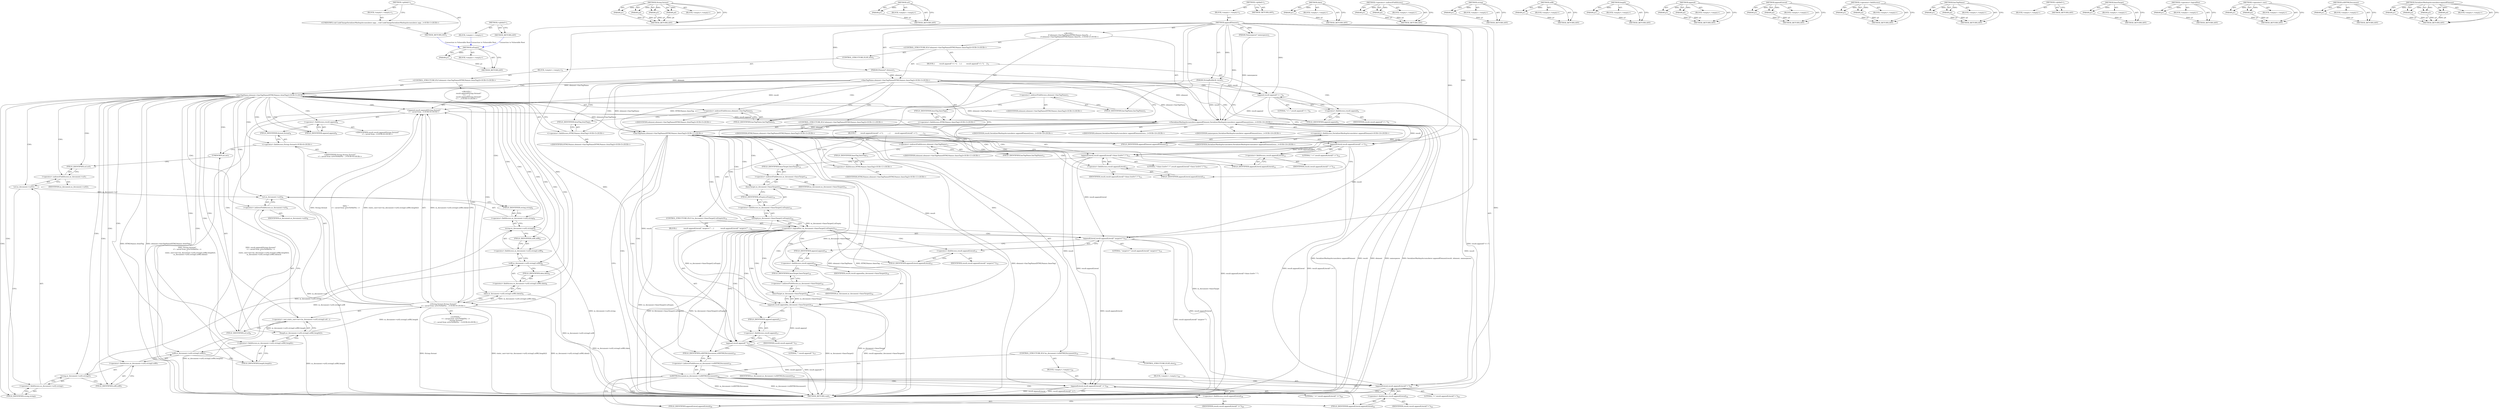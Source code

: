 digraph "&lt;global&gt;" {
vulnerable_250 [label=<(METHOD,isEmpty)>];
vulnerable_251 [label=<(PARAM,p1)>];
vulnerable_252 [label=<(BLOCK,&lt;empty&gt;,&lt;empty&gt;)>];
vulnerable_253 [label=<(METHOD_RETURN,ANY)>];
vulnerable_202 [label=<(METHOD,String.format)>];
vulnerable_203 [label=<(PARAM,p1)>];
vulnerable_204 [label=<(PARAM,p2)>];
vulnerable_205 [label=<(PARAM,p3)>];
vulnerable_206 [label=<(PARAM,p4)>];
vulnerable_207 [label=<(BLOCK,&lt;empty&gt;,&lt;empty&gt;)>];
vulnerable_208 [label=<(METHOD_RETURN,ANY)>];
vulnerable_226 [label=<(METHOD,url)>];
vulnerable_227 [label=<(PARAM,p1)>];
vulnerable_228 [label=<(BLOCK,&lt;empty&gt;,&lt;empty&gt;)>];
vulnerable_229 [label=<(METHOD_RETURN,ANY)>];
vulnerable_6 [label=<(METHOD,&lt;global&gt;)<SUB>1</SUB>>];
vulnerable_7 [label=<(BLOCK,&lt;empty&gt;,&lt;empty&gt;)<SUB>1</SUB>>];
vulnerable_8 [label=<(METHOD,appendElement)<SUB>1</SUB>>];
vulnerable_9 [label=<(PARAM,StringBuilder&amp; result)<SUB>1</SUB>>];
vulnerable_10 [label=<(PARAM,Element* element)<SUB>1</SUB>>];
vulnerable_11 [label=<(PARAM,Namespaces* namespaces)<SUB>1</SUB>>];
vulnerable_12 [label="<(BLOCK,{
    if (element-&gt;hasTagName(HTMLNames::baseTa...,{
    if (element-&gt;hasTagName(HTMLNames::baseTa...)<SUB>2</SUB>>"];
vulnerable_13 [label="<(CONTROL_STRUCTURE,IF,if (element-&gt;hasTagName(HTMLNames::baseTag)))<SUB>3</SUB>>"];
vulnerable_14 [label="<(hasTagName,element-&gt;hasTagName(HTMLNames::baseTag))<SUB>3</SUB>>"];
vulnerable_15 [label=<(&lt;operator&gt;.indirectFieldAccess,element-&gt;hasTagName)<SUB>3</SUB>>];
vulnerable_16 [label="<(IDENTIFIER,element,element-&gt;hasTagName(HTMLNames::baseTag))<SUB>3</SUB>>"];
vulnerable_17 [label=<(FIELD_IDENTIFIER,hasTagName,hasTagName)<SUB>3</SUB>>];
vulnerable_18 [label="<(&lt;operator&gt;.fieldAccess,HTMLNames::baseTag)<SUB>3</SUB>>"];
vulnerable_19 [label="<(IDENTIFIER,HTMLNames,element-&gt;hasTagName(HTMLNames::baseTag))<SUB>3</SUB>>"];
vulnerable_20 [label=<(FIELD_IDENTIFIER,baseTag,baseTag)<SUB>3</SUB>>];
vulnerable_21 [label=<(BLOCK,{
        result.append(&quot;&lt;!--&quot;);
    },{
        result.append(&quot;&lt;!--&quot;);
    })<SUB>3</SUB>>];
vulnerable_22 [label=<(append,result.append(&quot;&lt;!--&quot;))<SUB>4</SUB>>];
vulnerable_23 [label=<(&lt;operator&gt;.fieldAccess,result.append)<SUB>4</SUB>>];
vulnerable_24 [label=<(IDENTIFIER,result,result.append(&quot;&lt;!--&quot;))<SUB>4</SUB>>];
vulnerable_25 [label=<(FIELD_IDENTIFIER,append,append)<SUB>4</SUB>>];
vulnerable_26 [label=<(LITERAL,&quot;&lt;!--&quot;,result.append(&quot;&lt;!--&quot;))<SUB>4</SUB>>];
vulnerable_27 [label=<(CONTROL_STRUCTURE,ELSE,else)<SUB>5</SUB>>];
vulnerable_28 [label=<(BLOCK,&lt;empty&gt;,&lt;empty&gt;)<SUB>5</SUB>>];
vulnerable_29 [label="<(CONTROL_STRUCTURE,IF,if (element-&gt;hasTagName(HTMLNames::htmlTag)))<SUB>5</SUB>>"];
vulnerable_30 [label="<(hasTagName,element-&gt;hasTagName(HTMLNames::htmlTag))<SUB>5</SUB>>"];
vulnerable_31 [label=<(&lt;operator&gt;.indirectFieldAccess,element-&gt;hasTagName)<SUB>5</SUB>>];
vulnerable_32 [label="<(IDENTIFIER,element,element-&gt;hasTagName(HTMLNames::htmlTag))<SUB>5</SUB>>"];
vulnerable_33 [label=<(FIELD_IDENTIFIER,hasTagName,hasTagName)<SUB>5</SUB>>];
vulnerable_34 [label="<(&lt;operator&gt;.fieldAccess,HTMLNames::htmlTag)<SUB>5</SUB>>"];
vulnerable_35 [label="<(IDENTIFIER,HTMLNames,element-&gt;hasTagName(HTMLNames::htmlTag))<SUB>5</SUB>>"];
vulnerable_36 [label=<(FIELD_IDENTIFIER,htmlTag,htmlTag)<SUB>5</SUB>>];
vulnerable_37 [label="<(BLOCK,{
        result.append(String::format(&quot;\n&lt;!-- ...,{
        result.append(String::format(&quot;\n&lt;!-- ...)<SUB>5</SUB>>"];
vulnerable_38 [label="<(append,result.append(String::format(&quot;\n&lt;!-- saved from...)<SUB>6</SUB>>"];
vulnerable_39 [label=<(&lt;operator&gt;.fieldAccess,result.append)<SUB>6</SUB>>];
vulnerable_40 [label="<(IDENTIFIER,result,result.append(String::format(&quot;\n&lt;!-- saved from...)<SUB>6</SUB>>"];
vulnerable_41 [label=<(FIELD_IDENTIFIER,append,append)<SUB>6</SUB>>];
vulnerable_42 [label="<(String.format,String::format(&quot;\n&lt;!-- saved from url=(%04d)%s ...)<SUB>6</SUB>>"];
vulnerable_43 [label="<(&lt;operator&gt;.fieldAccess,String::format)<SUB>6</SUB>>"];
vulnerable_44 [label="<(IDENTIFIER,String,String::format(&quot;\n&lt;!-- saved from url=(%04d)%s ...)<SUB>6</SUB>>"];
vulnerable_45 [label=<(FIELD_IDENTIFIER,format,format)<SUB>6</SUB>>];
vulnerable_46 [label="<(LITERAL,&quot;\n&lt;!-- saved from url=(%04d)%s --&gt;\n&quot;,String::format(&quot;\n&lt;!-- saved from url=(%04d)%s ...)<SUB>6</SUB>>"];
vulnerable_47 [label=<(&lt;operator&gt;.cast,static_cast&lt;int&gt;(m_document-&gt;url().string().utf...)<SUB>7</SUB>>];
vulnerable_48 [label=<(UNKNOWN,int,int)<SUB>7</SUB>>];
vulnerable_49 [label=<(length,m_document-&gt;url().string().utf8().length())<SUB>7</SUB>>];
vulnerable_50 [label=<(&lt;operator&gt;.fieldAccess,m_document-&gt;url().string().utf8().length)<SUB>7</SUB>>];
vulnerable_51 [label=<(utf8,m_document-&gt;url().string().utf8())<SUB>7</SUB>>];
vulnerable_52 [label=<(&lt;operator&gt;.fieldAccess,m_document-&gt;url().string().utf8)<SUB>7</SUB>>];
vulnerable_53 [label=<(string,m_document-&gt;url().string())<SUB>7</SUB>>];
vulnerable_54 [label=<(&lt;operator&gt;.fieldAccess,m_document-&gt;url().string)<SUB>7</SUB>>];
vulnerable_55 [label=<(url,m_document-&gt;url())<SUB>7</SUB>>];
vulnerable_56 [label=<(&lt;operator&gt;.indirectFieldAccess,m_document-&gt;url)<SUB>7</SUB>>];
vulnerable_57 [label=<(IDENTIFIER,m_document,m_document-&gt;url())<SUB>7</SUB>>];
vulnerable_58 [label=<(FIELD_IDENTIFIER,url,url)<SUB>7</SUB>>];
vulnerable_59 [label=<(FIELD_IDENTIFIER,string,string)<SUB>7</SUB>>];
vulnerable_60 [label=<(FIELD_IDENTIFIER,utf8,utf8)<SUB>7</SUB>>];
vulnerable_61 [label=<(FIELD_IDENTIFIER,length,length)<SUB>7</SUB>>];
vulnerable_62 [label=<(data,m_document-&gt;url().string().utf8().data())<SUB>8</SUB>>];
vulnerable_63 [label=<(&lt;operator&gt;.fieldAccess,m_document-&gt;url().string().utf8().data)<SUB>8</SUB>>];
vulnerable_64 [label=<(utf8,m_document-&gt;url().string().utf8())<SUB>8</SUB>>];
vulnerable_65 [label=<(&lt;operator&gt;.fieldAccess,m_document-&gt;url().string().utf8)<SUB>8</SUB>>];
vulnerable_66 [label=<(string,m_document-&gt;url().string())<SUB>8</SUB>>];
vulnerable_67 [label=<(&lt;operator&gt;.fieldAccess,m_document-&gt;url().string)<SUB>8</SUB>>];
vulnerable_68 [label=<(url,m_document-&gt;url())<SUB>8</SUB>>];
vulnerable_69 [label=<(&lt;operator&gt;.indirectFieldAccess,m_document-&gt;url)<SUB>8</SUB>>];
vulnerable_70 [label=<(IDENTIFIER,m_document,m_document-&gt;url())<SUB>8</SUB>>];
vulnerable_71 [label=<(FIELD_IDENTIFIER,url,url)<SUB>8</SUB>>];
vulnerable_72 [label=<(FIELD_IDENTIFIER,string,string)<SUB>8</SUB>>];
vulnerable_73 [label=<(FIELD_IDENTIFIER,utf8,utf8)<SUB>8</SUB>>];
vulnerable_74 [label=<(FIELD_IDENTIFIER,data,data)<SUB>8</SUB>>];
vulnerable_75 [label="<(SerializerMarkupAccumulator.appendElement,SerializerMarkupAccumulator::appendElement(resu...)<SUB>10</SUB>>"];
vulnerable_76 [label="<(&lt;operator&gt;.fieldAccess,SerializerMarkupAccumulator::appendElement)<SUB>10</SUB>>"];
vulnerable_77 [label="<(IDENTIFIER,SerializerMarkupAccumulator,SerializerMarkupAccumulator::appendElement(resu...)<SUB>10</SUB>>"];
vulnerable_78 [label=<(FIELD_IDENTIFIER,appendElement,appendElement)<SUB>10</SUB>>];
vulnerable_79 [label="<(IDENTIFIER,result,SerializerMarkupAccumulator::appendElement(resu...)<SUB>10</SUB>>"];
vulnerable_80 [label="<(IDENTIFIER,element,SerializerMarkupAccumulator::appendElement(resu...)<SUB>10</SUB>>"];
vulnerable_81 [label="<(IDENTIFIER,namespaces,SerializerMarkupAccumulator::appendElement(resu...)<SUB>10</SUB>>"];
vulnerable_82 [label="<(CONTROL_STRUCTURE,IF,if (element-&gt;hasTagName(HTMLNames::baseTag)))<SUB>11</SUB>>"];
vulnerable_83 [label="<(hasTagName,element-&gt;hasTagName(HTMLNames::baseTag))<SUB>11</SUB>>"];
vulnerable_84 [label=<(&lt;operator&gt;.indirectFieldAccess,element-&gt;hasTagName)<SUB>11</SUB>>];
vulnerable_85 [label="<(IDENTIFIER,element,element-&gt;hasTagName(HTMLNames::baseTag))<SUB>11</SUB>>"];
vulnerable_86 [label=<(FIELD_IDENTIFIER,hasTagName,hasTagName)<SUB>11</SUB>>];
vulnerable_87 [label="<(&lt;operator&gt;.fieldAccess,HTMLNames::baseTag)<SUB>11</SUB>>"];
vulnerable_88 [label="<(IDENTIFIER,HTMLNames,element-&gt;hasTagName(HTMLNames::baseTag))<SUB>11</SUB>>"];
vulnerable_89 [label=<(FIELD_IDENTIFIER,baseTag,baseTag)<SUB>11</SUB>>];
vulnerable_90 [label=<(BLOCK,{
        result.appendLiteral(&quot;--&gt;&quot;);
        ...,{
        result.appendLiteral(&quot;--&gt;&quot;);
        ...)<SUB>11</SUB>>];
vulnerable_91 [label=<(appendLiteral,result.appendLiteral(&quot;--&gt;&quot;))<SUB>12</SUB>>];
vulnerable_92 [label=<(&lt;operator&gt;.fieldAccess,result.appendLiteral)<SUB>12</SUB>>];
vulnerable_93 [label=<(IDENTIFIER,result,result.appendLiteral(&quot;--&gt;&quot;))<SUB>12</SUB>>];
vulnerable_94 [label=<(FIELD_IDENTIFIER,appendLiteral,appendLiteral)<SUB>12</SUB>>];
vulnerable_95 [label=<(LITERAL,&quot;--&gt;&quot;,result.appendLiteral(&quot;--&gt;&quot;))<SUB>12</SUB>>];
vulnerable_96 [label=<(appendLiteral,result.appendLiteral(&quot;&lt;base href=\&quot;.\&quot;&quot;))<SUB>13</SUB>>];
vulnerable_97 [label=<(&lt;operator&gt;.fieldAccess,result.appendLiteral)<SUB>13</SUB>>];
vulnerable_98 [label=<(IDENTIFIER,result,result.appendLiteral(&quot;&lt;base href=\&quot;.\&quot;&quot;))<SUB>13</SUB>>];
vulnerable_99 [label=<(FIELD_IDENTIFIER,appendLiteral,appendLiteral)<SUB>13</SUB>>];
vulnerable_100 [label=<(LITERAL,&quot;&lt;base href=\&quot;.\&quot;&quot;,result.appendLiteral(&quot;&lt;base href=\&quot;.\&quot;&quot;))<SUB>13</SUB>>];
vulnerable_101 [label=<(CONTROL_STRUCTURE,IF,if (!m_document-&gt;baseTarget().isEmpty()))<SUB>14</SUB>>];
vulnerable_102 [label=<(&lt;operator&gt;.logicalNot,!m_document-&gt;baseTarget().isEmpty())<SUB>14</SUB>>];
vulnerable_103 [label=<(isEmpty,m_document-&gt;baseTarget().isEmpty())<SUB>14</SUB>>];
vulnerable_104 [label=<(&lt;operator&gt;.fieldAccess,m_document-&gt;baseTarget().isEmpty)<SUB>14</SUB>>];
vulnerable_105 [label=<(baseTarget,m_document-&gt;baseTarget())<SUB>14</SUB>>];
vulnerable_106 [label=<(&lt;operator&gt;.indirectFieldAccess,m_document-&gt;baseTarget)<SUB>14</SUB>>];
vulnerable_107 [label=<(IDENTIFIER,m_document,m_document-&gt;baseTarget())<SUB>14</SUB>>];
vulnerable_108 [label=<(FIELD_IDENTIFIER,baseTarget,baseTarget)<SUB>14</SUB>>];
vulnerable_109 [label=<(FIELD_IDENTIFIER,isEmpty,isEmpty)<SUB>14</SUB>>];
vulnerable_110 [label=<(BLOCK,{
            result.appendLiteral(&quot; target=\&quot;&quot;...,{
            result.appendLiteral(&quot; target=\&quot;&quot;...)<SUB>14</SUB>>];
vulnerable_111 [label=<(appendLiteral,result.appendLiteral(&quot; target=\&quot;&quot;))<SUB>15</SUB>>];
vulnerable_112 [label=<(&lt;operator&gt;.fieldAccess,result.appendLiteral)<SUB>15</SUB>>];
vulnerable_113 [label=<(IDENTIFIER,result,result.appendLiteral(&quot; target=\&quot;&quot;))<SUB>15</SUB>>];
vulnerable_114 [label=<(FIELD_IDENTIFIER,appendLiteral,appendLiteral)<SUB>15</SUB>>];
vulnerable_115 [label=<(LITERAL,&quot; target=\&quot;&quot;,result.appendLiteral(&quot; target=\&quot;&quot;))<SUB>15</SUB>>];
vulnerable_116 [label=<(append,result.append(m_document-&gt;baseTarget()))<SUB>16</SUB>>];
vulnerable_117 [label=<(&lt;operator&gt;.fieldAccess,result.append)<SUB>16</SUB>>];
vulnerable_118 [label=<(IDENTIFIER,result,result.append(m_document-&gt;baseTarget()))<SUB>16</SUB>>];
vulnerable_119 [label=<(FIELD_IDENTIFIER,append,append)<SUB>16</SUB>>];
vulnerable_120 [label=<(baseTarget,m_document-&gt;baseTarget())<SUB>16</SUB>>];
vulnerable_121 [label=<(&lt;operator&gt;.indirectFieldAccess,m_document-&gt;baseTarget)<SUB>16</SUB>>];
vulnerable_122 [label=<(IDENTIFIER,m_document,m_document-&gt;baseTarget())<SUB>16</SUB>>];
vulnerable_123 [label=<(FIELD_IDENTIFIER,baseTarget,baseTarget)<SUB>16</SUB>>];
vulnerable_124 [label=<(append,result.append('&quot;'))<SUB>17</SUB>>];
vulnerable_125 [label=<(&lt;operator&gt;.fieldAccess,result.append)<SUB>17</SUB>>];
vulnerable_126 [label=<(IDENTIFIER,result,result.append('&quot;'))<SUB>17</SUB>>];
vulnerable_127 [label=<(FIELD_IDENTIFIER,append,append)<SUB>17</SUB>>];
vulnerable_128 [label=<(LITERAL,'&quot;',result.append('&quot;'))<SUB>17</SUB>>];
vulnerable_129 [label=<(CONTROL_STRUCTURE,IF,if (m_document-&gt;isXHTMLDocument()))<SUB>19</SUB>>];
vulnerable_130 [label=<(isXHTMLDocument,m_document-&gt;isXHTMLDocument())<SUB>19</SUB>>];
vulnerable_131 [label=<(&lt;operator&gt;.indirectFieldAccess,m_document-&gt;isXHTMLDocument)<SUB>19</SUB>>];
vulnerable_132 [label=<(IDENTIFIER,m_document,m_document-&gt;isXHTMLDocument())<SUB>19</SUB>>];
vulnerable_133 [label=<(FIELD_IDENTIFIER,isXHTMLDocument,isXHTMLDocument)<SUB>19</SUB>>];
vulnerable_134 [label=<(BLOCK,&lt;empty&gt;,&lt;empty&gt;)<SUB>20</SUB>>];
vulnerable_135 [label=<(appendLiteral,result.appendLiteral(&quot; /&gt;&quot;))<SUB>20</SUB>>];
vulnerable_136 [label=<(&lt;operator&gt;.fieldAccess,result.appendLiteral)<SUB>20</SUB>>];
vulnerable_137 [label=<(IDENTIFIER,result,result.appendLiteral(&quot; /&gt;&quot;))<SUB>20</SUB>>];
vulnerable_138 [label=<(FIELD_IDENTIFIER,appendLiteral,appendLiteral)<SUB>20</SUB>>];
vulnerable_139 [label=<(LITERAL,&quot; /&gt;&quot;,result.appendLiteral(&quot; /&gt;&quot;))<SUB>20</SUB>>];
vulnerable_140 [label=<(CONTROL_STRUCTURE,ELSE,else)<SUB>22</SUB>>];
vulnerable_141 [label=<(BLOCK,&lt;empty&gt;,&lt;empty&gt;)<SUB>22</SUB>>];
vulnerable_142 [label=<(appendLiteral,result.appendLiteral(&quot;&gt;&quot;))<SUB>22</SUB>>];
vulnerable_143 [label=<(&lt;operator&gt;.fieldAccess,result.appendLiteral)<SUB>22</SUB>>];
vulnerable_144 [label=<(IDENTIFIER,result,result.appendLiteral(&quot;&gt;&quot;))<SUB>22</SUB>>];
vulnerable_145 [label=<(FIELD_IDENTIFIER,appendLiteral,appendLiteral)<SUB>22</SUB>>];
vulnerable_146 [label=<(LITERAL,&quot;&gt;&quot;,result.appendLiteral(&quot;&gt;&quot;))<SUB>22</SUB>>];
vulnerable_147 [label=<(METHOD_RETURN,void)<SUB>1</SUB>>];
vulnerable_149 [label=<(METHOD_RETURN,ANY)<SUB>1</SUB>>];
vulnerable_230 [label=<(METHOD,data)>];
vulnerable_231 [label=<(PARAM,p1)>];
vulnerable_232 [label=<(BLOCK,&lt;empty&gt;,&lt;empty&gt;)>];
vulnerable_233 [label=<(METHOD_RETURN,ANY)>];
vulnerable_187 [label=<(METHOD,&lt;operator&gt;.indirectFieldAccess)>];
vulnerable_188 [label=<(PARAM,p1)>];
vulnerable_189 [label=<(PARAM,p2)>];
vulnerable_190 [label=<(BLOCK,&lt;empty&gt;,&lt;empty&gt;)>];
vulnerable_191 [label=<(METHOD_RETURN,ANY)>];
vulnerable_222 [label=<(METHOD,string)>];
vulnerable_223 [label=<(PARAM,p1)>];
vulnerable_224 [label=<(BLOCK,&lt;empty&gt;,&lt;empty&gt;)>];
vulnerable_225 [label=<(METHOD_RETURN,ANY)>];
vulnerable_218 [label=<(METHOD,utf8)>];
vulnerable_219 [label=<(PARAM,p1)>];
vulnerable_220 [label=<(BLOCK,&lt;empty&gt;,&lt;empty&gt;)>];
vulnerable_221 [label=<(METHOD_RETURN,ANY)>];
vulnerable_214 [label=<(METHOD,length)>];
vulnerable_215 [label=<(PARAM,p1)>];
vulnerable_216 [label=<(BLOCK,&lt;empty&gt;,&lt;empty&gt;)>];
vulnerable_217 [label=<(METHOD_RETURN,ANY)>];
vulnerable_197 [label=<(METHOD,append)>];
vulnerable_198 [label=<(PARAM,p1)>];
vulnerable_199 [label=<(PARAM,p2)>];
vulnerable_200 [label=<(BLOCK,&lt;empty&gt;,&lt;empty&gt;)>];
vulnerable_201 [label=<(METHOD_RETURN,ANY)>];
vulnerable_241 [label=<(METHOD,appendLiteral)>];
vulnerable_242 [label=<(PARAM,p1)>];
vulnerable_243 [label=<(PARAM,p2)>];
vulnerable_244 [label=<(BLOCK,&lt;empty&gt;,&lt;empty&gt;)>];
vulnerable_245 [label=<(METHOD_RETURN,ANY)>];
vulnerable_192 [label=<(METHOD,&lt;operator&gt;.fieldAccess)>];
vulnerable_193 [label=<(PARAM,p1)>];
vulnerable_194 [label=<(PARAM,p2)>];
vulnerable_195 [label=<(BLOCK,&lt;empty&gt;,&lt;empty&gt;)>];
vulnerable_196 [label=<(METHOD_RETURN,ANY)>];
vulnerable_182 [label=<(METHOD,hasTagName)>];
vulnerable_183 [label=<(PARAM,p1)>];
vulnerable_184 [label=<(PARAM,p2)>];
vulnerable_185 [label=<(BLOCK,&lt;empty&gt;,&lt;empty&gt;)>];
vulnerable_186 [label=<(METHOD_RETURN,ANY)>];
vulnerable_176 [label=<(METHOD,&lt;global&gt;)<SUB>1</SUB>>];
vulnerable_177 [label=<(BLOCK,&lt;empty&gt;,&lt;empty&gt;)>];
vulnerable_178 [label=<(METHOD_RETURN,ANY)>];
vulnerable_254 [label=<(METHOD,baseTarget)>];
vulnerable_255 [label=<(PARAM,p1)>];
vulnerable_256 [label=<(BLOCK,&lt;empty&gt;,&lt;empty&gt;)>];
vulnerable_257 [label=<(METHOD_RETURN,ANY)>];
vulnerable_246 [label=<(METHOD,&lt;operator&gt;.logicalNot)>];
vulnerable_247 [label=<(PARAM,p1)>];
vulnerable_248 [label=<(BLOCK,&lt;empty&gt;,&lt;empty&gt;)>];
vulnerable_249 [label=<(METHOD_RETURN,ANY)>];
vulnerable_209 [label=<(METHOD,&lt;operator&gt;.cast)>];
vulnerable_210 [label=<(PARAM,p1)>];
vulnerable_211 [label=<(PARAM,p2)>];
vulnerable_212 [label=<(BLOCK,&lt;empty&gt;,&lt;empty&gt;)>];
vulnerable_213 [label=<(METHOD_RETURN,ANY)>];
vulnerable_258 [label=<(METHOD,isXHTMLDocument)>];
vulnerable_259 [label=<(PARAM,p1)>];
vulnerable_260 [label=<(BLOCK,&lt;empty&gt;,&lt;empty&gt;)>];
vulnerable_261 [label=<(METHOD_RETURN,ANY)>];
vulnerable_234 [label=<(METHOD,SerializerMarkupAccumulator.appendElement)>];
vulnerable_235 [label=<(PARAM,p1)>];
vulnerable_236 [label=<(PARAM,p2)>];
vulnerable_237 [label=<(PARAM,p3)>];
vulnerable_238 [label=<(PARAM,p4)>];
vulnerable_239 [label=<(BLOCK,&lt;empty&gt;,&lt;empty&gt;)>];
vulnerable_240 [label=<(METHOD_RETURN,ANY)>];
fixed_6 [label=<(METHOD,&lt;global&gt;)<SUB>1</SUB>>];
fixed_7 [label=<(BLOCK,&lt;empty&gt;,&lt;empty&gt;)<SUB>1</SUB>>];
fixed_8 [label="<(UNKNOWN,void LinkChangeSerializerMarkupAccumulator::app...,void LinkChangeSerializerMarkupAccumulator::app...)<SUB>1</SUB>>"];
fixed_9 [label=<(METHOD_RETURN,ANY)<SUB>1</SUB>>];
fixed_14 [label=<(METHOD,&lt;global&gt;)<SUB>1</SUB>>];
fixed_15 [label=<(BLOCK,&lt;empty&gt;,&lt;empty&gt;)>];
fixed_16 [label=<(METHOD_RETURN,ANY)>];
vulnerable_250 -> vulnerable_251  [key=0, label="AST: "];
vulnerable_250 -> vulnerable_251  [key=1, label="DDG: "];
vulnerable_250 -> vulnerable_252  [key=0, label="AST: "];
vulnerable_250 -> vulnerable_253  [key=0, label="AST: "];
vulnerable_250 -> vulnerable_253  [key=1, label="CFG: "];
vulnerable_251 -> vulnerable_253  [key=0, label="DDG: p1"];
vulnerable_202 -> vulnerable_203  [key=0, label="AST: "];
vulnerable_202 -> vulnerable_203  [key=1, label="DDG: "];
vulnerable_202 -> vulnerable_207  [key=0, label="AST: "];
vulnerable_202 -> vulnerable_204  [key=0, label="AST: "];
vulnerable_202 -> vulnerable_204  [key=1, label="DDG: "];
vulnerable_202 -> vulnerable_208  [key=0, label="AST: "];
vulnerable_202 -> vulnerable_208  [key=1, label="CFG: "];
vulnerable_202 -> vulnerable_205  [key=0, label="AST: "];
vulnerable_202 -> vulnerable_205  [key=1, label="DDG: "];
vulnerable_202 -> vulnerable_206  [key=0, label="AST: "];
vulnerable_202 -> vulnerable_206  [key=1, label="DDG: "];
vulnerable_203 -> vulnerable_208  [key=0, label="DDG: p1"];
vulnerable_204 -> vulnerable_208  [key=0, label="DDG: p2"];
vulnerable_205 -> vulnerable_208  [key=0, label="DDG: p3"];
vulnerable_206 -> vulnerable_208  [key=0, label="DDG: p4"];
vulnerable_226 -> vulnerable_227  [key=0, label="AST: "];
vulnerable_226 -> vulnerable_227  [key=1, label="DDG: "];
vulnerable_226 -> vulnerable_228  [key=0, label="AST: "];
vulnerable_226 -> vulnerable_229  [key=0, label="AST: "];
vulnerable_226 -> vulnerable_229  [key=1, label="CFG: "];
vulnerable_227 -> vulnerable_229  [key=0, label="DDG: p1"];
vulnerable_6 -> vulnerable_7  [key=0, label="AST: "];
vulnerable_6 -> vulnerable_149  [key=0, label="AST: "];
vulnerable_6 -> vulnerable_149  [key=1, label="CFG: "];
vulnerable_7 -> vulnerable_8  [key=0, label="AST: "];
vulnerable_8 -> vulnerable_9  [key=0, label="AST: "];
vulnerable_8 -> vulnerable_9  [key=1, label="DDG: "];
vulnerable_8 -> vulnerable_10  [key=0, label="AST: "];
vulnerable_8 -> vulnerable_10  [key=1, label="DDG: "];
vulnerable_8 -> vulnerable_11  [key=0, label="AST: "];
vulnerable_8 -> vulnerable_11  [key=1, label="DDG: "];
vulnerable_8 -> vulnerable_12  [key=0, label="AST: "];
vulnerable_8 -> vulnerable_147  [key=0, label="AST: "];
vulnerable_8 -> vulnerable_17  [key=0, label="CFG: "];
vulnerable_8 -> vulnerable_75  [key=0, label="DDG: "];
vulnerable_8 -> vulnerable_22  [key=0, label="DDG: "];
vulnerable_8 -> vulnerable_91  [key=0, label="DDG: "];
vulnerable_8 -> vulnerable_96  [key=0, label="DDG: "];
vulnerable_8 -> vulnerable_111  [key=0, label="DDG: "];
vulnerable_8 -> vulnerable_124  [key=0, label="DDG: "];
vulnerable_8 -> vulnerable_135  [key=0, label="DDG: "];
vulnerable_8 -> vulnerable_142  [key=0, label="DDG: "];
vulnerable_8 -> vulnerable_42  [key=0, label="DDG: "];
vulnerable_9 -> vulnerable_75  [key=0, label="DDG: result"];
vulnerable_9 -> vulnerable_22  [key=0, label="DDG: result"];
vulnerable_9 -> vulnerable_38  [key=0, label="DDG: result"];
vulnerable_10 -> vulnerable_75  [key=0, label="DDG: element"];
vulnerable_10 -> vulnerable_14  [key=0, label="DDG: element"];
vulnerable_10 -> vulnerable_30  [key=0, label="DDG: element"];
vulnerable_11 -> vulnerable_75  [key=0, label="DDG: namespaces"];
vulnerable_12 -> vulnerable_13  [key=0, label="AST: "];
vulnerable_12 -> vulnerable_75  [key=0, label="AST: "];
vulnerable_12 -> vulnerable_82  [key=0, label="AST: "];
vulnerable_13 -> vulnerable_14  [key=0, label="AST: "];
vulnerable_13 -> vulnerable_21  [key=0, label="AST: "];
vulnerable_13 -> vulnerable_27  [key=0, label="AST: "];
vulnerable_14 -> vulnerable_15  [key=0, label="AST: "];
vulnerable_14 -> vulnerable_18  [key=0, label="AST: "];
vulnerable_14 -> vulnerable_25  [key=0, label="CFG: "];
vulnerable_14 -> vulnerable_25  [key=1, label="CDG: "];
vulnerable_14 -> vulnerable_33  [key=0, label="CFG: "];
vulnerable_14 -> vulnerable_33  [key=1, label="CDG: "];
vulnerable_14 -> vulnerable_75  [key=0, label="DDG: element-&gt;hasTagName"];
vulnerable_14 -> vulnerable_83  [key=0, label="DDG: element-&gt;hasTagName"];
vulnerable_14 -> vulnerable_83  [key=1, label="DDG: HTMLNames::baseTag"];
vulnerable_14 -> vulnerable_30  [key=0, label="DDG: element-&gt;hasTagName"];
vulnerable_14 -> vulnerable_30  [key=1, label="CDG: "];
vulnerable_14 -> vulnerable_34  [key=0, label="CDG: "];
vulnerable_14 -> vulnerable_36  [key=0, label="CDG: "];
vulnerable_14 -> vulnerable_22  [key=0, label="CDG: "];
vulnerable_14 -> vulnerable_23  [key=0, label="CDG: "];
vulnerable_14 -> vulnerable_31  [key=0, label="CDG: "];
vulnerable_15 -> vulnerable_16  [key=0, label="AST: "];
vulnerable_15 -> vulnerable_17  [key=0, label="AST: "];
vulnerable_15 -> vulnerable_20  [key=0, label="CFG: "];
vulnerable_17 -> vulnerable_15  [key=0, label="CFG: "];
vulnerable_18 -> vulnerable_19  [key=0, label="AST: "];
vulnerable_18 -> vulnerable_20  [key=0, label="AST: "];
vulnerable_18 -> vulnerable_14  [key=0, label="CFG: "];
vulnerable_20 -> vulnerable_18  [key=0, label="CFG: "];
vulnerable_21 -> vulnerable_22  [key=0, label="AST: "];
vulnerable_22 -> vulnerable_23  [key=0, label="AST: "];
vulnerable_22 -> vulnerable_26  [key=0, label="AST: "];
vulnerable_22 -> vulnerable_78  [key=0, label="CFG: "];
vulnerable_22 -> vulnerable_147  [key=0, label="DDG: result.append(&quot;&lt;!--&quot;)"];
vulnerable_22 -> vulnerable_75  [key=0, label="DDG: result.append"];
vulnerable_23 -> vulnerable_24  [key=0, label="AST: "];
vulnerable_23 -> vulnerable_25  [key=0, label="AST: "];
vulnerable_23 -> vulnerable_22  [key=0, label="CFG: "];
vulnerable_25 -> vulnerable_23  [key=0, label="CFG: "];
vulnerable_27 -> vulnerable_28  [key=0, label="AST: "];
vulnerable_28 -> vulnerable_29  [key=0, label="AST: "];
vulnerable_29 -> vulnerable_30  [key=0, label="AST: "];
vulnerable_29 -> vulnerable_37  [key=0, label="AST: "];
vulnerable_30 -> vulnerable_31  [key=0, label="AST: "];
vulnerable_30 -> vulnerable_34  [key=0, label="AST: "];
vulnerable_30 -> vulnerable_41  [key=0, label="CFG: "];
vulnerable_30 -> vulnerable_41  [key=1, label="CDG: "];
vulnerable_30 -> vulnerable_78  [key=0, label="CFG: "];
vulnerable_30 -> vulnerable_147  [key=0, label="DDG: HTMLNames::htmlTag"];
vulnerable_30 -> vulnerable_147  [key=1, label="DDG: element-&gt;hasTagName(HTMLNames::htmlTag)"];
vulnerable_30 -> vulnerable_75  [key=0, label="DDG: element-&gt;hasTagName"];
vulnerable_30 -> vulnerable_83  [key=0, label="DDG: element-&gt;hasTagName"];
vulnerable_30 -> vulnerable_68  [key=0, label="CDG: "];
vulnerable_30 -> vulnerable_60  [key=0, label="CDG: "];
vulnerable_30 -> vulnerable_73  [key=0, label="CDG: "];
vulnerable_30 -> vulnerable_64  [key=0, label="CDG: "];
vulnerable_30 -> vulnerable_42  [key=0, label="CDG: "];
vulnerable_30 -> vulnerable_51  [key=0, label="CDG: "];
vulnerable_30 -> vulnerable_52  [key=0, label="CDG: "];
vulnerable_30 -> vulnerable_38  [key=0, label="CDG: "];
vulnerable_30 -> vulnerable_56  [key=0, label="CDG: "];
vulnerable_30 -> vulnerable_69  [key=0, label="CDG: "];
vulnerable_30 -> vulnerable_67  [key=0, label="CDG: "];
vulnerable_30 -> vulnerable_74  [key=0, label="CDG: "];
vulnerable_30 -> vulnerable_50  [key=0, label="CDG: "];
vulnerable_30 -> vulnerable_59  [key=0, label="CDG: "];
vulnerable_30 -> vulnerable_54  [key=0, label="CDG: "];
vulnerable_30 -> vulnerable_43  [key=0, label="CDG: "];
vulnerable_30 -> vulnerable_58  [key=0, label="CDG: "];
vulnerable_30 -> vulnerable_61  [key=0, label="CDG: "];
vulnerable_30 -> vulnerable_47  [key=0, label="CDG: "];
vulnerable_30 -> vulnerable_48  [key=0, label="CDG: "];
vulnerable_30 -> vulnerable_49  [key=0, label="CDG: "];
vulnerable_30 -> vulnerable_66  [key=0, label="CDG: "];
vulnerable_30 -> vulnerable_72  [key=0, label="CDG: "];
vulnerable_30 -> vulnerable_45  [key=0, label="CDG: "];
vulnerable_30 -> vulnerable_65  [key=0, label="CDG: "];
vulnerable_30 -> vulnerable_71  [key=0, label="CDG: "];
vulnerable_30 -> vulnerable_53  [key=0, label="CDG: "];
vulnerable_30 -> vulnerable_63  [key=0, label="CDG: "];
vulnerable_30 -> vulnerable_55  [key=0, label="CDG: "];
vulnerable_30 -> vulnerable_62  [key=0, label="CDG: "];
vulnerable_30 -> vulnerable_39  [key=0, label="CDG: "];
vulnerable_31 -> vulnerable_32  [key=0, label="AST: "];
vulnerable_31 -> vulnerable_33  [key=0, label="AST: "];
vulnerable_31 -> vulnerable_36  [key=0, label="CFG: "];
vulnerable_33 -> vulnerable_31  [key=0, label="CFG: "];
vulnerable_34 -> vulnerable_35  [key=0, label="AST: "];
vulnerable_34 -> vulnerable_36  [key=0, label="AST: "];
vulnerable_34 -> vulnerable_30  [key=0, label="CFG: "];
vulnerable_36 -> vulnerable_34  [key=0, label="CFG: "];
vulnerable_37 -> vulnerable_38  [key=0, label="AST: "];
vulnerable_38 -> vulnerable_39  [key=0, label="AST: "];
vulnerable_38 -> vulnerable_42  [key=0, label="AST: "];
vulnerable_38 -> vulnerable_78  [key=0, label="CFG: "];
vulnerable_38 -> vulnerable_147  [key=0, label="DDG: String::format(&quot;\n&lt;!-- saved from url=(%04d)%s --&gt;\n&quot;,
            static_cast&lt;int&gt;(m_document-&gt;url().string().utf8().length()),
            m_document-&gt;url().string().utf8().data())"];
vulnerable_38 -> vulnerable_147  [key=1, label="DDG: result.append(String::format(&quot;\n&lt;!-- saved from url=(%04d)%s --&gt;\n&quot;,
            static_cast&lt;int&gt;(m_document-&gt;url().string().utf8().length()),
            m_document-&gt;url().string().utf8().data()))"];
vulnerable_38 -> vulnerable_75  [key=0, label="DDG: result.append"];
vulnerable_39 -> vulnerable_40  [key=0, label="AST: "];
vulnerable_39 -> vulnerable_41  [key=0, label="AST: "];
vulnerable_39 -> vulnerable_45  [key=0, label="CFG: "];
vulnerable_41 -> vulnerable_39  [key=0, label="CFG: "];
vulnerable_42 -> vulnerable_43  [key=0, label="AST: "];
vulnerable_42 -> vulnerable_46  [key=0, label="AST: "];
vulnerable_42 -> vulnerable_47  [key=0, label="AST: "];
vulnerable_42 -> vulnerable_62  [key=0, label="AST: "];
vulnerable_42 -> vulnerable_38  [key=0, label="CFG: "];
vulnerable_42 -> vulnerable_38  [key=1, label="DDG: String::format"];
vulnerable_42 -> vulnerable_38  [key=2, label="DDG: &quot;\n&lt;!-- saved from url=(%04d)%s --&gt;\n&quot;"];
vulnerable_42 -> vulnerable_38  [key=3, label="DDG: static_cast&lt;int&gt;(m_document-&gt;url().string().utf8().length())"];
vulnerable_42 -> vulnerable_38  [key=4, label="DDG: m_document-&gt;url().string().utf8().data()"];
vulnerable_42 -> vulnerable_147  [key=0, label="DDG: String::format"];
vulnerable_42 -> vulnerable_147  [key=1, label="DDG: static_cast&lt;int&gt;(m_document-&gt;url().string().utf8().length())"];
vulnerable_42 -> vulnerable_147  [key=2, label="DDG: m_document-&gt;url().string().utf8().data()"];
vulnerable_43 -> vulnerable_44  [key=0, label="AST: "];
vulnerable_43 -> vulnerable_45  [key=0, label="AST: "];
vulnerable_43 -> vulnerable_48  [key=0, label="CFG: "];
vulnerable_45 -> vulnerable_43  [key=0, label="CFG: "];
vulnerable_47 -> vulnerable_48  [key=0, label="AST: "];
vulnerable_47 -> vulnerable_49  [key=0, label="AST: "];
vulnerable_47 -> vulnerable_71  [key=0, label="CFG: "];
vulnerable_47 -> vulnerable_147  [key=0, label="DDG: m_document-&gt;url().string().utf8().length()"];
vulnerable_48 -> vulnerable_58  [key=0, label="CFG: "];
vulnerable_49 -> vulnerable_50  [key=0, label="AST: "];
vulnerable_49 -> vulnerable_47  [key=0, label="CFG: "];
vulnerable_49 -> vulnerable_47  [key=1, label="DDG: m_document-&gt;url().string().utf8().length"];
vulnerable_49 -> vulnerable_147  [key=0, label="DDG: m_document-&gt;url().string().utf8().length"];
vulnerable_49 -> vulnerable_42  [key=0, label="DDG: m_document-&gt;url().string().utf8().length"];
vulnerable_50 -> vulnerable_51  [key=0, label="AST: "];
vulnerable_50 -> vulnerable_61  [key=0, label="AST: "];
vulnerable_50 -> vulnerable_49  [key=0, label="CFG: "];
vulnerable_51 -> vulnerable_52  [key=0, label="AST: "];
vulnerable_51 -> vulnerable_61  [key=0, label="CFG: "];
vulnerable_51 -> vulnerable_64  [key=0, label="DDG: m_document-&gt;url().string().utf8"];
vulnerable_52 -> vulnerable_53  [key=0, label="AST: "];
vulnerable_52 -> vulnerable_60  [key=0, label="AST: "];
vulnerable_52 -> vulnerable_51  [key=0, label="CFG: "];
vulnerable_53 -> vulnerable_54  [key=0, label="AST: "];
vulnerable_53 -> vulnerable_60  [key=0, label="CFG: "];
vulnerable_53 -> vulnerable_66  [key=0, label="DDG: m_document-&gt;url().string"];
vulnerable_54 -> vulnerable_55  [key=0, label="AST: "];
vulnerable_54 -> vulnerable_59  [key=0, label="AST: "];
vulnerable_54 -> vulnerable_53  [key=0, label="CFG: "];
vulnerable_55 -> vulnerable_56  [key=0, label="AST: "];
vulnerable_55 -> vulnerable_59  [key=0, label="CFG: "];
vulnerable_55 -> vulnerable_68  [key=0, label="DDG: m_document-&gt;url"];
vulnerable_56 -> vulnerable_57  [key=0, label="AST: "];
vulnerable_56 -> vulnerable_58  [key=0, label="AST: "];
vulnerable_56 -> vulnerable_55  [key=0, label="CFG: "];
vulnerable_58 -> vulnerable_56  [key=0, label="CFG: "];
vulnerable_59 -> vulnerable_54  [key=0, label="CFG: "];
vulnerable_60 -> vulnerable_52  [key=0, label="CFG: "];
vulnerable_61 -> vulnerable_50  [key=0, label="CFG: "];
vulnerable_62 -> vulnerable_63  [key=0, label="AST: "];
vulnerable_62 -> vulnerable_42  [key=0, label="CFG: "];
vulnerable_62 -> vulnerable_42  [key=1, label="DDG: m_document-&gt;url().string().utf8().data"];
vulnerable_62 -> vulnerable_147  [key=0, label="DDG: m_document-&gt;url().string().utf8().data"];
vulnerable_63 -> vulnerable_64  [key=0, label="AST: "];
vulnerable_63 -> vulnerable_74  [key=0, label="AST: "];
vulnerable_63 -> vulnerable_62  [key=0, label="CFG: "];
vulnerable_64 -> vulnerable_65  [key=0, label="AST: "];
vulnerable_64 -> vulnerable_74  [key=0, label="CFG: "];
vulnerable_64 -> vulnerable_147  [key=0, label="DDG: m_document-&gt;url().string().utf8"];
vulnerable_65 -> vulnerable_66  [key=0, label="AST: "];
vulnerable_65 -> vulnerable_73  [key=0, label="AST: "];
vulnerable_65 -> vulnerable_64  [key=0, label="CFG: "];
vulnerable_66 -> vulnerable_67  [key=0, label="AST: "];
vulnerable_66 -> vulnerable_73  [key=0, label="CFG: "];
vulnerable_66 -> vulnerable_147  [key=0, label="DDG: m_document-&gt;url().string"];
vulnerable_67 -> vulnerable_68  [key=0, label="AST: "];
vulnerable_67 -> vulnerable_72  [key=0, label="AST: "];
vulnerable_67 -> vulnerable_66  [key=0, label="CFG: "];
vulnerable_68 -> vulnerable_69  [key=0, label="AST: "];
vulnerable_68 -> vulnerable_72  [key=0, label="CFG: "];
vulnerable_68 -> vulnerable_147  [key=0, label="DDG: m_document-&gt;url"];
vulnerable_69 -> vulnerable_70  [key=0, label="AST: "];
vulnerable_69 -> vulnerable_71  [key=0, label="AST: "];
vulnerable_69 -> vulnerable_68  [key=0, label="CFG: "];
vulnerable_71 -> vulnerable_69  [key=0, label="CFG: "];
vulnerable_72 -> vulnerable_67  [key=0, label="CFG: "];
vulnerable_73 -> vulnerable_65  [key=0, label="CFG: "];
vulnerable_74 -> vulnerable_63  [key=0, label="CFG: "];
vulnerable_75 -> vulnerable_76  [key=0, label="AST: "];
vulnerable_75 -> vulnerable_79  [key=0, label="AST: "];
vulnerable_75 -> vulnerable_80  [key=0, label="AST: "];
vulnerable_75 -> vulnerable_81  [key=0, label="AST: "];
vulnerable_75 -> vulnerable_86  [key=0, label="CFG: "];
vulnerable_75 -> vulnerable_147  [key=0, label="DDG: SerializerMarkupAccumulator::appendElement"];
vulnerable_75 -> vulnerable_147  [key=1, label="DDG: result"];
vulnerable_75 -> vulnerable_147  [key=2, label="DDG: element"];
vulnerable_75 -> vulnerable_147  [key=3, label="DDG: namespaces"];
vulnerable_75 -> vulnerable_147  [key=4, label="DDG: SerializerMarkupAccumulator::appendElement(result, element, namespaces)"];
vulnerable_75 -> vulnerable_83  [key=0, label="DDG: element"];
vulnerable_75 -> vulnerable_91  [key=0, label="DDG: result"];
vulnerable_75 -> vulnerable_96  [key=0, label="DDG: result"];
vulnerable_75 -> vulnerable_111  [key=0, label="DDG: result"];
vulnerable_75 -> vulnerable_116  [key=0, label="DDG: result"];
vulnerable_75 -> vulnerable_124  [key=0, label="DDG: result"];
vulnerable_75 -> vulnerable_135  [key=0, label="DDG: result"];
vulnerable_75 -> vulnerable_142  [key=0, label="DDG: result"];
vulnerable_76 -> vulnerable_77  [key=0, label="AST: "];
vulnerable_76 -> vulnerable_78  [key=0, label="AST: "];
vulnerable_76 -> vulnerable_75  [key=0, label="CFG: "];
vulnerable_78 -> vulnerable_76  [key=0, label="CFG: "];
vulnerable_82 -> vulnerable_83  [key=0, label="AST: "];
vulnerable_82 -> vulnerable_90  [key=0, label="AST: "];
vulnerable_83 -> vulnerable_84  [key=0, label="AST: "];
vulnerable_83 -> vulnerable_87  [key=0, label="AST: "];
vulnerable_83 -> vulnerable_147  [key=0, label="CFG: "];
vulnerable_83 -> vulnerable_147  [key=1, label="DDG: element-&gt;hasTagName"];
vulnerable_83 -> vulnerable_147  [key=2, label="DDG: HTMLNames::baseTag"];
vulnerable_83 -> vulnerable_147  [key=3, label="DDG: element-&gt;hasTagName(HTMLNames::baseTag)"];
vulnerable_83 -> vulnerable_94  [key=0, label="CFG: "];
vulnerable_83 -> vulnerable_94  [key=1, label="CDG: "];
vulnerable_83 -> vulnerable_96  [key=0, label="CDG: "];
vulnerable_83 -> vulnerable_102  [key=0, label="CDG: "];
vulnerable_83 -> vulnerable_131  [key=0, label="CDG: "];
vulnerable_83 -> vulnerable_103  [key=0, label="CDG: "];
vulnerable_83 -> vulnerable_104  [key=0, label="CDG: "];
vulnerable_83 -> vulnerable_92  [key=0, label="CDG: "];
vulnerable_83 -> vulnerable_97  [key=0, label="CDG: "];
vulnerable_83 -> vulnerable_91  [key=0, label="CDG: "];
vulnerable_83 -> vulnerable_130  [key=0, label="CDG: "];
vulnerable_83 -> vulnerable_108  [key=0, label="CDG: "];
vulnerable_83 -> vulnerable_99  [key=0, label="CDG: "];
vulnerable_83 -> vulnerable_106  [key=0, label="CDG: "];
vulnerable_83 -> vulnerable_105  [key=0, label="CDG: "];
vulnerable_83 -> vulnerable_109  [key=0, label="CDG: "];
vulnerable_83 -> vulnerable_133  [key=0, label="CDG: "];
vulnerable_84 -> vulnerable_85  [key=0, label="AST: "];
vulnerable_84 -> vulnerable_86  [key=0, label="AST: "];
vulnerable_84 -> vulnerable_89  [key=0, label="CFG: "];
vulnerable_86 -> vulnerable_84  [key=0, label="CFG: "];
vulnerable_87 -> vulnerable_88  [key=0, label="AST: "];
vulnerable_87 -> vulnerable_89  [key=0, label="AST: "];
vulnerable_87 -> vulnerable_83  [key=0, label="CFG: "];
vulnerable_89 -> vulnerable_87  [key=0, label="CFG: "];
vulnerable_90 -> vulnerable_91  [key=0, label="AST: "];
vulnerable_90 -> vulnerable_96  [key=0, label="AST: "];
vulnerable_90 -> vulnerable_101  [key=0, label="AST: "];
vulnerable_90 -> vulnerable_129  [key=0, label="AST: "];
vulnerable_91 -> vulnerable_92  [key=0, label="AST: "];
vulnerable_91 -> vulnerable_95  [key=0, label="AST: "];
vulnerable_91 -> vulnerable_99  [key=0, label="CFG: "];
vulnerable_91 -> vulnerable_147  [key=0, label="DDG: result.appendLiteral(&quot;--&gt;&quot;)"];
vulnerable_91 -> vulnerable_96  [key=0, label="DDG: result.appendLiteral"];
vulnerable_92 -> vulnerable_93  [key=0, label="AST: "];
vulnerable_92 -> vulnerable_94  [key=0, label="AST: "];
vulnerable_92 -> vulnerable_91  [key=0, label="CFG: "];
vulnerable_94 -> vulnerable_92  [key=0, label="CFG: "];
vulnerable_96 -> vulnerable_97  [key=0, label="AST: "];
vulnerable_96 -> vulnerable_100  [key=0, label="AST: "];
vulnerable_96 -> vulnerable_108  [key=0, label="CFG: "];
vulnerable_96 -> vulnerable_147  [key=0, label="DDG: result.appendLiteral(&quot;&lt;base href=\&quot;.\&quot;&quot;)"];
vulnerable_96 -> vulnerable_111  [key=0, label="DDG: result.appendLiteral"];
vulnerable_96 -> vulnerable_135  [key=0, label="DDG: result.appendLiteral"];
vulnerable_96 -> vulnerable_142  [key=0, label="DDG: result.appendLiteral"];
vulnerable_97 -> vulnerable_98  [key=0, label="AST: "];
vulnerable_97 -> vulnerable_99  [key=0, label="AST: "];
vulnerable_97 -> vulnerable_96  [key=0, label="CFG: "];
vulnerable_99 -> vulnerable_97  [key=0, label="CFG: "];
vulnerable_101 -> vulnerable_102  [key=0, label="AST: "];
vulnerable_101 -> vulnerable_110  [key=0, label="AST: "];
vulnerable_102 -> vulnerable_103  [key=0, label="AST: "];
vulnerable_102 -> vulnerable_114  [key=0, label="CFG: "];
vulnerable_102 -> vulnerable_114  [key=1, label="CDG: "];
vulnerable_102 -> vulnerable_133  [key=0, label="CFG: "];
vulnerable_102 -> vulnerable_147  [key=0, label="DDG: m_document-&gt;baseTarget().isEmpty()"];
vulnerable_102 -> vulnerable_147  [key=1, label="DDG: !m_document-&gt;baseTarget().isEmpty()"];
vulnerable_102 -> vulnerable_120  [key=0, label="CDG: "];
vulnerable_102 -> vulnerable_119  [key=0, label="CDG: "];
vulnerable_102 -> vulnerable_121  [key=0, label="CDG: "];
vulnerable_102 -> vulnerable_112  [key=0, label="CDG: "];
vulnerable_102 -> vulnerable_127  [key=0, label="CDG: "];
vulnerable_102 -> vulnerable_111  [key=0, label="CDG: "];
vulnerable_102 -> vulnerable_116  [key=0, label="CDG: "];
vulnerable_102 -> vulnerable_123  [key=0, label="CDG: "];
vulnerable_102 -> vulnerable_117  [key=0, label="CDG: "];
vulnerable_102 -> vulnerable_124  [key=0, label="CDG: "];
vulnerable_102 -> vulnerable_125  [key=0, label="CDG: "];
vulnerable_103 -> vulnerable_104  [key=0, label="AST: "];
vulnerable_103 -> vulnerable_102  [key=0, label="CFG: "];
vulnerable_103 -> vulnerable_102  [key=1, label="DDG: m_document-&gt;baseTarget().isEmpty"];
vulnerable_103 -> vulnerable_147  [key=0, label="DDG: m_document-&gt;baseTarget().isEmpty"];
vulnerable_103 -> vulnerable_116  [key=0, label="DDG: m_document-&gt;baseTarget().isEmpty"];
vulnerable_104 -> vulnerable_105  [key=0, label="AST: "];
vulnerable_104 -> vulnerable_109  [key=0, label="AST: "];
vulnerable_104 -> vulnerable_103  [key=0, label="CFG: "];
vulnerable_105 -> vulnerable_106  [key=0, label="AST: "];
vulnerable_105 -> vulnerable_109  [key=0, label="CFG: "];
vulnerable_105 -> vulnerable_147  [key=0, label="DDG: m_document-&gt;baseTarget"];
vulnerable_105 -> vulnerable_120  [key=0, label="DDG: m_document-&gt;baseTarget"];
vulnerable_106 -> vulnerable_107  [key=0, label="AST: "];
vulnerable_106 -> vulnerable_108  [key=0, label="AST: "];
vulnerable_106 -> vulnerable_105  [key=0, label="CFG: "];
vulnerable_108 -> vulnerable_106  [key=0, label="CFG: "];
vulnerable_109 -> vulnerable_104  [key=0, label="CFG: "];
vulnerable_110 -> vulnerable_111  [key=0, label="AST: "];
vulnerable_110 -> vulnerable_116  [key=0, label="AST: "];
vulnerable_110 -> vulnerable_124  [key=0, label="AST: "];
vulnerable_111 -> vulnerable_112  [key=0, label="AST: "];
vulnerable_111 -> vulnerable_115  [key=0, label="AST: "];
vulnerable_111 -> vulnerable_119  [key=0, label="CFG: "];
vulnerable_111 -> vulnerable_147  [key=0, label="DDG: result.appendLiteral(&quot; target=\&quot;&quot;)"];
vulnerable_111 -> vulnerable_135  [key=0, label="DDG: result.appendLiteral"];
vulnerable_111 -> vulnerable_142  [key=0, label="DDG: result.appendLiteral"];
vulnerable_112 -> vulnerable_113  [key=0, label="AST: "];
vulnerable_112 -> vulnerable_114  [key=0, label="AST: "];
vulnerable_112 -> vulnerable_111  [key=0, label="CFG: "];
vulnerable_114 -> vulnerable_112  [key=0, label="CFG: "];
vulnerable_116 -> vulnerable_117  [key=0, label="AST: "];
vulnerable_116 -> vulnerable_120  [key=0, label="AST: "];
vulnerable_116 -> vulnerable_127  [key=0, label="CFG: "];
vulnerable_116 -> vulnerable_147  [key=0, label="DDG: m_document-&gt;baseTarget()"];
vulnerable_116 -> vulnerable_147  [key=1, label="DDG: result.append(m_document-&gt;baseTarget())"];
vulnerable_116 -> vulnerable_124  [key=0, label="DDG: result.append"];
vulnerable_117 -> vulnerable_118  [key=0, label="AST: "];
vulnerable_117 -> vulnerable_119  [key=0, label="AST: "];
vulnerable_117 -> vulnerable_123  [key=0, label="CFG: "];
vulnerable_119 -> vulnerable_117  [key=0, label="CFG: "];
vulnerable_120 -> vulnerable_121  [key=0, label="AST: "];
vulnerable_120 -> vulnerable_116  [key=0, label="CFG: "];
vulnerable_120 -> vulnerable_116  [key=1, label="DDG: m_document-&gt;baseTarget"];
vulnerable_120 -> vulnerable_147  [key=0, label="DDG: m_document-&gt;baseTarget"];
vulnerable_121 -> vulnerable_122  [key=0, label="AST: "];
vulnerable_121 -> vulnerable_123  [key=0, label="AST: "];
vulnerable_121 -> vulnerable_120  [key=0, label="CFG: "];
vulnerable_123 -> vulnerable_121  [key=0, label="CFG: "];
vulnerable_124 -> vulnerable_125  [key=0, label="AST: "];
vulnerable_124 -> vulnerable_128  [key=0, label="AST: "];
vulnerable_124 -> vulnerable_133  [key=0, label="CFG: "];
vulnerable_124 -> vulnerable_147  [key=0, label="DDG: result.append"];
vulnerable_124 -> vulnerable_147  [key=1, label="DDG: result.append('&quot;')"];
vulnerable_125 -> vulnerable_126  [key=0, label="AST: "];
vulnerable_125 -> vulnerable_127  [key=0, label="AST: "];
vulnerable_125 -> vulnerable_124  [key=0, label="CFG: "];
vulnerable_127 -> vulnerable_125  [key=0, label="CFG: "];
vulnerable_129 -> vulnerable_130  [key=0, label="AST: "];
vulnerable_129 -> vulnerable_134  [key=0, label="AST: "];
vulnerable_129 -> vulnerable_140  [key=0, label="AST: "];
vulnerable_130 -> vulnerable_131  [key=0, label="AST: "];
vulnerable_130 -> vulnerable_138  [key=0, label="CFG: "];
vulnerable_130 -> vulnerable_138  [key=1, label="CDG: "];
vulnerable_130 -> vulnerable_145  [key=0, label="CFG: "];
vulnerable_130 -> vulnerable_145  [key=1, label="CDG: "];
vulnerable_130 -> vulnerable_147  [key=0, label="DDG: m_document-&gt;isXHTMLDocument"];
vulnerable_130 -> vulnerable_147  [key=1, label="DDG: m_document-&gt;isXHTMLDocument()"];
vulnerable_130 -> vulnerable_136  [key=0, label="CDG: "];
vulnerable_130 -> vulnerable_142  [key=0, label="CDG: "];
vulnerable_130 -> vulnerable_143  [key=0, label="CDG: "];
vulnerable_130 -> vulnerable_135  [key=0, label="CDG: "];
vulnerable_131 -> vulnerable_132  [key=0, label="AST: "];
vulnerable_131 -> vulnerable_133  [key=0, label="AST: "];
vulnerable_131 -> vulnerable_130  [key=0, label="CFG: "];
vulnerable_133 -> vulnerable_131  [key=0, label="CFG: "];
vulnerable_134 -> vulnerable_135  [key=0, label="AST: "];
vulnerable_135 -> vulnerable_136  [key=0, label="AST: "];
vulnerable_135 -> vulnerable_139  [key=0, label="AST: "];
vulnerable_135 -> vulnerable_147  [key=0, label="CFG: "];
vulnerable_135 -> vulnerable_147  [key=1, label="DDG: result.appendLiteral"];
vulnerable_135 -> vulnerable_147  [key=2, label="DDG: result.appendLiteral(&quot; /&gt;&quot;)"];
vulnerable_136 -> vulnerable_137  [key=0, label="AST: "];
vulnerable_136 -> vulnerable_138  [key=0, label="AST: "];
vulnerable_136 -> vulnerable_135  [key=0, label="CFG: "];
vulnerable_138 -> vulnerable_136  [key=0, label="CFG: "];
vulnerable_140 -> vulnerable_141  [key=0, label="AST: "];
vulnerable_141 -> vulnerable_142  [key=0, label="AST: "];
vulnerable_142 -> vulnerable_143  [key=0, label="AST: "];
vulnerable_142 -> vulnerable_146  [key=0, label="AST: "];
vulnerable_142 -> vulnerable_147  [key=0, label="CFG: "];
vulnerable_143 -> vulnerable_144  [key=0, label="AST: "];
vulnerable_143 -> vulnerable_145  [key=0, label="AST: "];
vulnerable_143 -> vulnerable_142  [key=0, label="CFG: "];
vulnerable_145 -> vulnerable_143  [key=0, label="CFG: "];
vulnerable_230 -> vulnerable_231  [key=0, label="AST: "];
vulnerable_230 -> vulnerable_231  [key=1, label="DDG: "];
vulnerable_230 -> vulnerable_232  [key=0, label="AST: "];
vulnerable_230 -> vulnerable_233  [key=0, label="AST: "];
vulnerable_230 -> vulnerable_233  [key=1, label="CFG: "];
vulnerable_231 -> vulnerable_233  [key=0, label="DDG: p1"];
vulnerable_187 -> vulnerable_188  [key=0, label="AST: "];
vulnerable_187 -> vulnerable_188  [key=1, label="DDG: "];
vulnerable_187 -> vulnerable_190  [key=0, label="AST: "];
vulnerable_187 -> vulnerable_189  [key=0, label="AST: "];
vulnerable_187 -> vulnerable_189  [key=1, label="DDG: "];
vulnerable_187 -> vulnerable_191  [key=0, label="AST: "];
vulnerable_187 -> vulnerable_191  [key=1, label="CFG: "];
vulnerable_188 -> vulnerable_191  [key=0, label="DDG: p1"];
vulnerable_189 -> vulnerable_191  [key=0, label="DDG: p2"];
vulnerable_222 -> vulnerable_223  [key=0, label="AST: "];
vulnerable_222 -> vulnerable_223  [key=1, label="DDG: "];
vulnerable_222 -> vulnerable_224  [key=0, label="AST: "];
vulnerable_222 -> vulnerable_225  [key=0, label="AST: "];
vulnerable_222 -> vulnerable_225  [key=1, label="CFG: "];
vulnerable_223 -> vulnerable_225  [key=0, label="DDG: p1"];
vulnerable_218 -> vulnerable_219  [key=0, label="AST: "];
vulnerable_218 -> vulnerable_219  [key=1, label="DDG: "];
vulnerable_218 -> vulnerable_220  [key=0, label="AST: "];
vulnerable_218 -> vulnerable_221  [key=0, label="AST: "];
vulnerable_218 -> vulnerable_221  [key=1, label="CFG: "];
vulnerable_219 -> vulnerable_221  [key=0, label="DDG: p1"];
vulnerable_214 -> vulnerable_215  [key=0, label="AST: "];
vulnerable_214 -> vulnerable_215  [key=1, label="DDG: "];
vulnerable_214 -> vulnerable_216  [key=0, label="AST: "];
vulnerable_214 -> vulnerable_217  [key=0, label="AST: "];
vulnerable_214 -> vulnerable_217  [key=1, label="CFG: "];
vulnerable_215 -> vulnerable_217  [key=0, label="DDG: p1"];
vulnerable_197 -> vulnerable_198  [key=0, label="AST: "];
vulnerable_197 -> vulnerable_198  [key=1, label="DDG: "];
vulnerable_197 -> vulnerable_200  [key=0, label="AST: "];
vulnerable_197 -> vulnerable_199  [key=0, label="AST: "];
vulnerable_197 -> vulnerable_199  [key=1, label="DDG: "];
vulnerable_197 -> vulnerable_201  [key=0, label="AST: "];
vulnerable_197 -> vulnerable_201  [key=1, label="CFG: "];
vulnerable_198 -> vulnerable_201  [key=0, label="DDG: p1"];
vulnerable_199 -> vulnerable_201  [key=0, label="DDG: p2"];
vulnerable_241 -> vulnerable_242  [key=0, label="AST: "];
vulnerable_241 -> vulnerable_242  [key=1, label="DDG: "];
vulnerable_241 -> vulnerable_244  [key=0, label="AST: "];
vulnerable_241 -> vulnerable_243  [key=0, label="AST: "];
vulnerable_241 -> vulnerable_243  [key=1, label="DDG: "];
vulnerable_241 -> vulnerable_245  [key=0, label="AST: "];
vulnerable_241 -> vulnerable_245  [key=1, label="CFG: "];
vulnerable_242 -> vulnerable_245  [key=0, label="DDG: p1"];
vulnerable_243 -> vulnerable_245  [key=0, label="DDG: p2"];
vulnerable_192 -> vulnerable_193  [key=0, label="AST: "];
vulnerable_192 -> vulnerable_193  [key=1, label="DDG: "];
vulnerable_192 -> vulnerable_195  [key=0, label="AST: "];
vulnerable_192 -> vulnerable_194  [key=0, label="AST: "];
vulnerable_192 -> vulnerable_194  [key=1, label="DDG: "];
vulnerable_192 -> vulnerable_196  [key=0, label="AST: "];
vulnerable_192 -> vulnerable_196  [key=1, label="CFG: "];
vulnerable_193 -> vulnerable_196  [key=0, label="DDG: p1"];
vulnerable_194 -> vulnerable_196  [key=0, label="DDG: p2"];
vulnerable_182 -> vulnerable_183  [key=0, label="AST: "];
vulnerable_182 -> vulnerable_183  [key=1, label="DDG: "];
vulnerable_182 -> vulnerable_185  [key=0, label="AST: "];
vulnerable_182 -> vulnerable_184  [key=0, label="AST: "];
vulnerable_182 -> vulnerable_184  [key=1, label="DDG: "];
vulnerable_182 -> vulnerable_186  [key=0, label="AST: "];
vulnerable_182 -> vulnerable_186  [key=1, label="CFG: "];
vulnerable_183 -> vulnerable_186  [key=0, label="DDG: p1"];
vulnerable_184 -> vulnerable_186  [key=0, label="DDG: p2"];
vulnerable_176 -> vulnerable_177  [key=0, label="AST: "];
vulnerable_176 -> vulnerable_178  [key=0, label="AST: "];
vulnerable_176 -> vulnerable_178  [key=1, label="CFG: "];
vulnerable_254 -> vulnerable_255  [key=0, label="AST: "];
vulnerable_254 -> vulnerable_255  [key=1, label="DDG: "];
vulnerable_254 -> vulnerable_256  [key=0, label="AST: "];
vulnerable_254 -> vulnerable_257  [key=0, label="AST: "];
vulnerable_254 -> vulnerable_257  [key=1, label="CFG: "];
vulnerable_255 -> vulnerable_257  [key=0, label="DDG: p1"];
vulnerable_246 -> vulnerable_247  [key=0, label="AST: "];
vulnerable_246 -> vulnerable_247  [key=1, label="DDG: "];
vulnerable_246 -> vulnerable_248  [key=0, label="AST: "];
vulnerable_246 -> vulnerable_249  [key=0, label="AST: "];
vulnerable_246 -> vulnerable_249  [key=1, label="CFG: "];
vulnerable_247 -> vulnerable_249  [key=0, label="DDG: p1"];
vulnerable_209 -> vulnerable_210  [key=0, label="AST: "];
vulnerable_209 -> vulnerable_210  [key=1, label="DDG: "];
vulnerable_209 -> vulnerable_212  [key=0, label="AST: "];
vulnerable_209 -> vulnerable_211  [key=0, label="AST: "];
vulnerable_209 -> vulnerable_211  [key=1, label="DDG: "];
vulnerable_209 -> vulnerable_213  [key=0, label="AST: "];
vulnerable_209 -> vulnerable_213  [key=1, label="CFG: "];
vulnerable_210 -> vulnerable_213  [key=0, label="DDG: p1"];
vulnerable_211 -> vulnerable_213  [key=0, label="DDG: p2"];
vulnerable_258 -> vulnerable_259  [key=0, label="AST: "];
vulnerable_258 -> vulnerable_259  [key=1, label="DDG: "];
vulnerable_258 -> vulnerable_260  [key=0, label="AST: "];
vulnerable_258 -> vulnerable_261  [key=0, label="AST: "];
vulnerable_258 -> vulnerable_261  [key=1, label="CFG: "];
vulnerable_259 -> vulnerable_261  [key=0, label="DDG: p1"];
vulnerable_234 -> vulnerable_235  [key=0, label="AST: "];
vulnerable_234 -> vulnerable_235  [key=1, label="DDG: "];
vulnerable_234 -> vulnerable_239  [key=0, label="AST: "];
vulnerable_234 -> vulnerable_236  [key=0, label="AST: "];
vulnerable_234 -> vulnerable_236  [key=1, label="DDG: "];
vulnerable_234 -> vulnerable_240  [key=0, label="AST: "];
vulnerable_234 -> vulnerable_240  [key=1, label="CFG: "];
vulnerable_234 -> vulnerable_237  [key=0, label="AST: "];
vulnerable_234 -> vulnerable_237  [key=1, label="DDG: "];
vulnerable_234 -> vulnerable_238  [key=0, label="AST: "];
vulnerable_234 -> vulnerable_238  [key=1, label="DDG: "];
vulnerable_235 -> vulnerable_240  [key=0, label="DDG: p1"];
vulnerable_236 -> vulnerable_240  [key=0, label="DDG: p2"];
vulnerable_237 -> vulnerable_240  [key=0, label="DDG: p3"];
vulnerable_238 -> vulnerable_240  [key=0, label="DDG: p4"];
fixed_6 -> fixed_7  [key=0, label="AST: "];
fixed_6 -> fixed_9  [key=0, label="AST: "];
fixed_6 -> fixed_8  [key=0, label="CFG: "];
fixed_7 -> fixed_8  [key=0, label="AST: "];
fixed_8 -> fixed_9  [key=0, label="CFG: "];
fixed_9 -> vulnerable_250  [color=blue, key=0, label="Connection to Vulnerable Root", penwidth="2.0", style=dashed];
fixed_14 -> fixed_15  [key=0, label="AST: "];
fixed_14 -> fixed_16  [key=0, label="AST: "];
fixed_14 -> fixed_16  [key=1, label="CFG: "];
fixed_15 -> vulnerable_250  [color=blue, key=0, label="Connection to Vulnerable Root", penwidth="2.0", style=dashed];
fixed_16 -> vulnerable_250  [color=blue, key=0, label="Connection to Vulnerable Root", penwidth="2.0", style=dashed];
}

